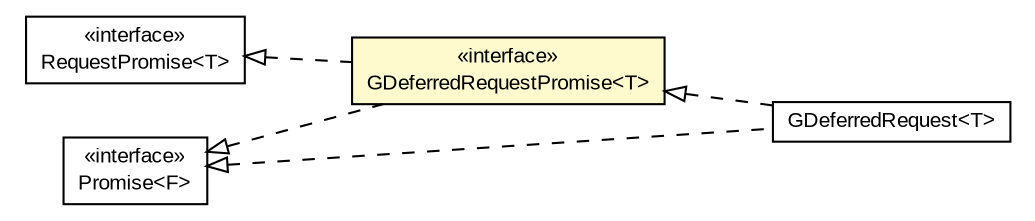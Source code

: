 #!/usr/local/bin/dot
#
# Class diagram 
# Generated by UMLGraph version R5_6-24-gf6e263 (http://www.umlgraph.org/)
#

digraph G {
	edge [fontname="arial",fontsize=10,labelfontname="arial",labelfontsize=10];
	node [fontname="arial",fontsize=10,shape=plaintext];
	nodesep=0.25;
	ranksep=0.5;
	rankdir=LR;
	// io.reinert.requestor.deferred.Promise<F>
	c4881 [label=<<table title="io.reinert.requestor.deferred.Promise" border="0" cellborder="1" cellspacing="0" cellpadding="2" port="p" href="../deferred/Promise.html">
		<tr><td><table border="0" cellspacing="0" cellpadding="1">
<tr><td align="center" balign="center"> &#171;interface&#187; </td></tr>
<tr><td align="center" balign="center"> Promise&lt;F&gt; </td></tr>
		</table></td></tr>
		</table>>, URL="../deferred/Promise.html", fontname="arial", fontcolor="black", fontsize=10.0];
	// io.reinert.requestor.gdeferred.RequestPromise<T>
	c4935 [label=<<table title="io.reinert.requestor.gdeferred.RequestPromise" border="0" cellborder="1" cellspacing="0" cellpadding="2" port="p" href="./RequestPromise.html">
		<tr><td><table border="0" cellspacing="0" cellpadding="1">
<tr><td align="center" balign="center"> &#171;interface&#187; </td></tr>
<tr><td align="center" balign="center"> RequestPromise&lt;T&gt; </td></tr>
		</table></td></tr>
		</table>>, URL="./RequestPromise.html", fontname="arial", fontcolor="black", fontsize=10.0];
	// io.reinert.requestor.gdeferred.GDeferredRequestPromise<T>
	c4938 [label=<<table title="io.reinert.requestor.gdeferred.GDeferredRequestPromise" border="0" cellborder="1" cellspacing="0" cellpadding="2" port="p" bgcolor="lemonChiffon" href="./GDeferredRequestPromise.html">
		<tr><td><table border="0" cellspacing="0" cellpadding="1">
<tr><td align="center" balign="center"> &#171;interface&#187; </td></tr>
<tr><td align="center" balign="center"> GDeferredRequestPromise&lt;T&gt; </td></tr>
		</table></td></tr>
		</table>>, URL="./GDeferredRequestPromise.html", fontname="arial", fontcolor="black", fontsize=10.0];
	// io.reinert.requestor.gdeferred.GDeferredRequest<T>
	c4939 [label=<<table title="io.reinert.requestor.gdeferred.GDeferredRequest" border="0" cellborder="1" cellspacing="0" cellpadding="2" port="p" href="./GDeferredRequest.html">
		<tr><td><table border="0" cellspacing="0" cellpadding="1">
<tr><td align="center" balign="center"> GDeferredRequest&lt;T&gt; </td></tr>
		</table></td></tr>
		</table>>, URL="./GDeferredRequest.html", fontname="arial", fontcolor="black", fontsize=10.0];
	//io.reinert.requestor.gdeferred.GDeferredRequestPromise<T> implements io.reinert.requestor.gdeferred.RequestPromise<T>
	c4935:p -> c4938:p [dir=back,arrowtail=empty,style=dashed];
	//io.reinert.requestor.gdeferred.GDeferredRequestPromise<T> implements io.reinert.requestor.deferred.Promise<F>
	c4881:p -> c4938:p [dir=back,arrowtail=empty,style=dashed];
	//io.reinert.requestor.gdeferred.GDeferredRequest<T> implements io.reinert.requestor.gdeferred.GDeferredRequestPromise<T>
	c4938:p -> c4939:p [dir=back,arrowtail=empty,style=dashed];
	//io.reinert.requestor.gdeferred.GDeferredRequest<T> implements io.reinert.requestor.deferred.Promise<F>
	c4881:p -> c4939:p [dir=back,arrowtail=empty,style=dashed];
}

